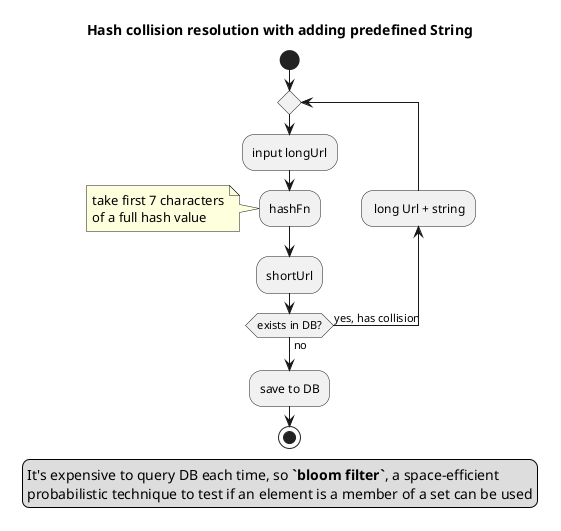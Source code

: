 @startuml
'https://plantuml.com/activity-diagram-beta

title "Hash collision resolution with adding predefined String"

start
repeat
    :input longUrl;
    :hashFn;
        note left
         take first 7 characters
         of a full hash value
        end note
    :shortUrl;
    backward: long Url + string;
repeat while (exists in DB?) is (yes, has collision) not (no)
:save to DB;
stop

legend
    It's expensive to query DB each time, so <b>`bloom filter`</b>, a space-efficient
    probabilistic technique to test if an element is a member of a set can be used
end legend


@enduml
